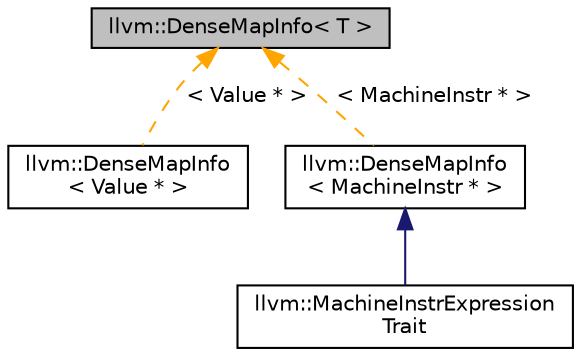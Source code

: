 digraph "llvm::DenseMapInfo&lt; T &gt;"
{
 // LATEX_PDF_SIZE
  bgcolor="transparent";
  edge [fontname="Helvetica",fontsize="10",labelfontname="Helvetica",labelfontsize="10"];
  node [fontname="Helvetica",fontsize="10",shape="box"];
  Node1 [label="llvm::DenseMapInfo\< T \>",height=0.2,width=0.4,color="black", fillcolor="grey75", style="filled", fontcolor="black",tooltip=" "];
  Node1 -> Node2 [dir="back",color="orange",fontsize="10",style="dashed",label=" \< Value * \>" ,fontname="Helvetica"];
  Node2 [label="llvm::DenseMapInfo\l\< Value * \>",height=0.2,width=0.4,color="black",URL="$structllvm_1_1DenseMapInfo.html",tooltip=" "];
  Node1 -> Node3 [dir="back",color="orange",fontsize="10",style="dashed",label=" \< MachineInstr * \>" ,fontname="Helvetica"];
  Node3 [label="llvm::DenseMapInfo\l\< MachineInstr * \>",height=0.2,width=0.4,color="black",URL="$structllvm_1_1DenseMapInfo.html",tooltip=" "];
  Node3 -> Node4 [dir="back",color="midnightblue",fontsize="10",style="solid",fontname="Helvetica"];
  Node4 [label="llvm::MachineInstrExpression\lTrait",height=0.2,width=0.4,color="black",URL="$structllvm_1_1MachineInstrExpressionTrait.html",tooltip="Special DenseMapInfo traits to compare MachineInstr* by value of the instruction rather than by point..."];
}
